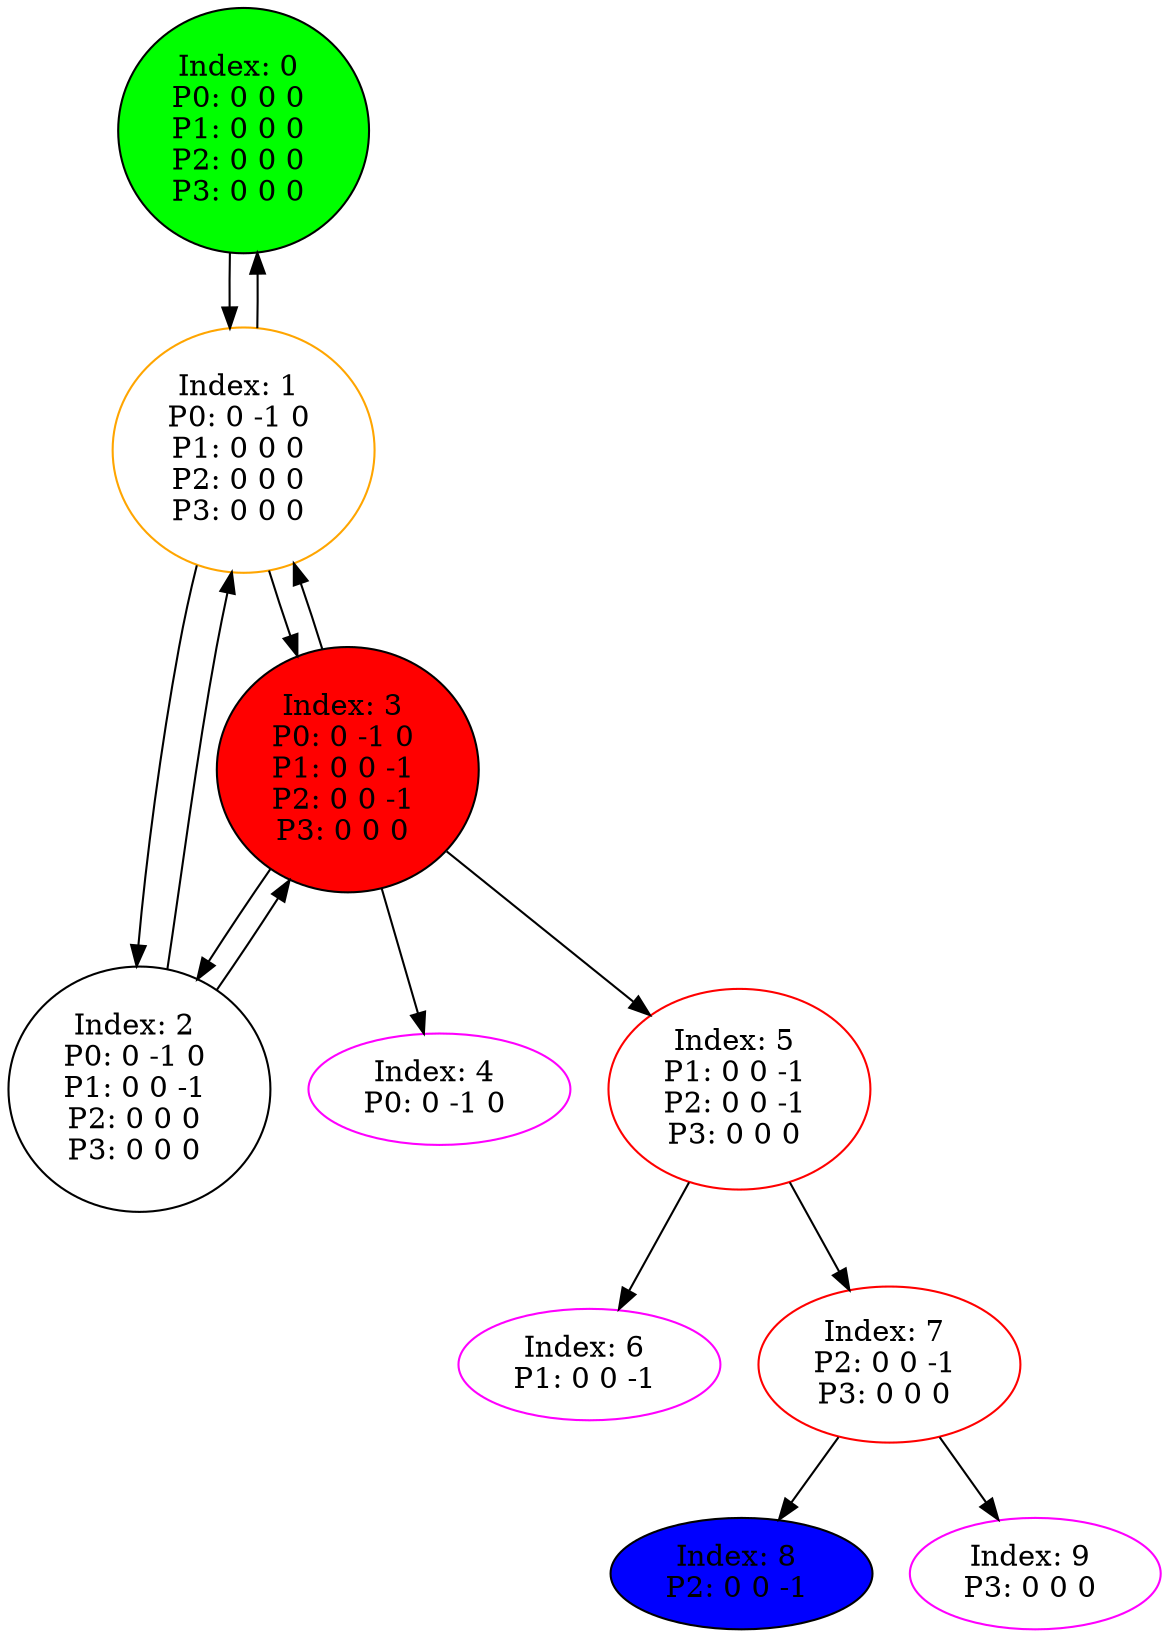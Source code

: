 digraph G {
color = "black"
0[label = "Index: 0 
P0: 0 0 0 
P1: 0 0 0 
P2: 0 0 0 
P3: 0 0 0 
", style="filled", fillcolor = "green"]
1[label = "Index: 1 
P0: 0 -1 0 
P1: 0 0 0 
P2: 0 0 0 
P3: 0 0 0 
", color = "orange"]
2[label = "Index: 2 
P0: 0 -1 0 
P1: 0 0 -1 
P2: 0 0 0 
P3: 0 0 0 
"]
3[label = "Index: 3 
P0: 0 -1 0 
P1: 0 0 -1 
P2: 0 0 -1 
P3: 0 0 0 
", style="filled", fillcolor = "red"]
4[label = "Index: 4 
P0: 0 -1 0 
", color = "fuchsia"]
5[label = "Index: 5 
P1: 0 0 -1 
P2: 0 0 -1 
P3: 0 0 0 
", color = "red"]
6[label = "Index: 6 
P1: 0 0 -1 
", color = "fuchsia"]
7[label = "Index: 7 
P2: 0 0 -1 
P3: 0 0 0 
", color = "red"]
8[label = "Index: 8 
P2: 0 0 -1 
", style="filled", fillcolor = "blue"]
9[label = "Index: 9 
P3: 0 0 0 
", color = "fuchsia"]
0 -> 1

1 -> 0
1 -> 2
1 -> 3

2 -> 1
2 -> 3

3 -> 1
3 -> 2
3 -> 5
3 -> 4

5 -> 7
5 -> 6

7 -> 9
7 -> 8

}
